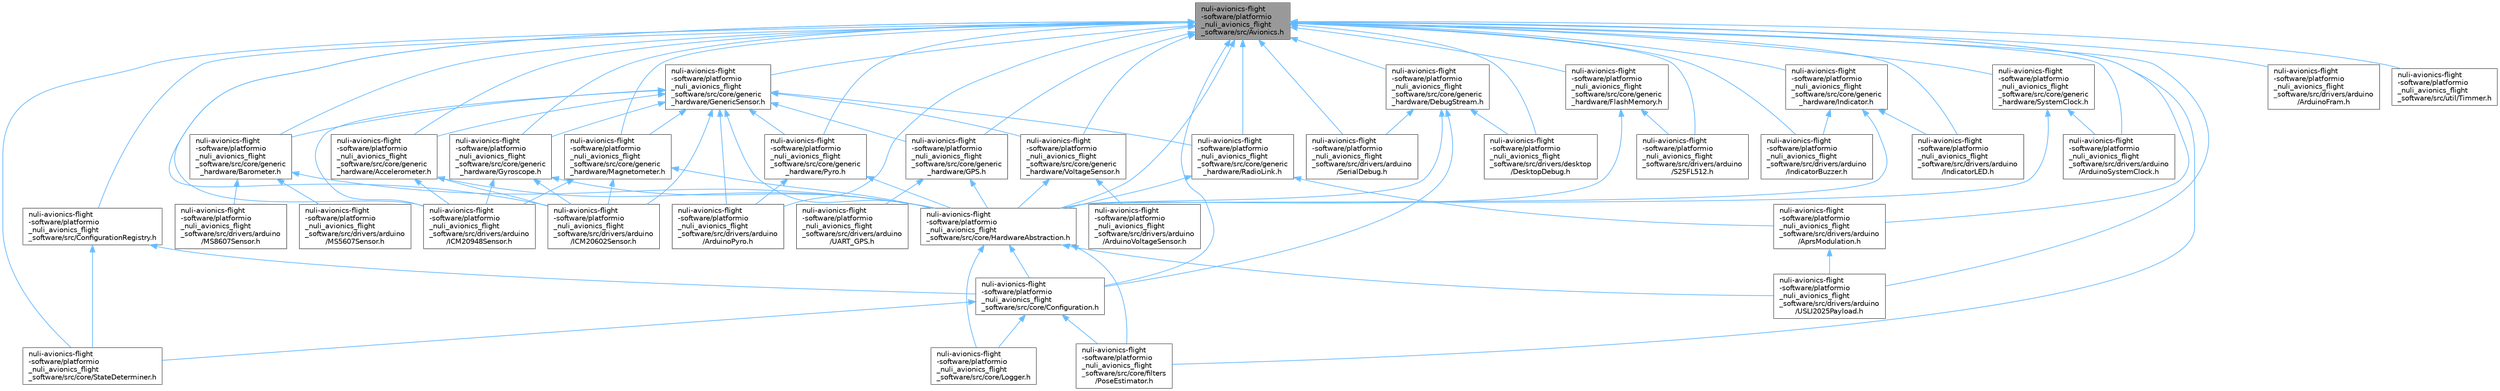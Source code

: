 digraph "nuli-avionics-flight-software/platformio_nuli_avionics_flight_software/src/Avionics.h"
{
 // LATEX_PDF_SIZE
  bgcolor="transparent";
  edge [fontname=Helvetica,fontsize=10,labelfontname=Helvetica,labelfontsize=10];
  node [fontname=Helvetica,fontsize=10,shape=box,height=0.2,width=0.4];
  Node1 [id="Node000001",label="nuli-avionics-flight\l-software/platformio\l_nuli_avionics_flight\l_software/src/Avionics.h",height=0.2,width=0.4,color="gray40", fillcolor="grey60", style="filled", fontcolor="black",tooltip="Global definitions for the codebase."];
  Node1 -> Node2 [id="edge1_Node000001_Node000002",dir="back",color="steelblue1",style="solid",tooltip=" "];
  Node2 [id="Node000002",label="nuli-avionics-flight\l-software/platformio\l_nuli_avionics_flight\l_software/src/ConfigurationRegistry.h",height=0.2,width=0.4,color="grey40", fillcolor="white", style="filled",URL="$ConfigurationRegistry_8h_source.html",tooltip=" "];
  Node2 -> Node3 [id="edge2_Node000002_Node000003",dir="back",color="steelblue1",style="solid",tooltip=" "];
  Node3 [id="Node000003",label="nuli-avionics-flight\l-software/platformio\l_nuli_avionics_flight\l_software/src/core/Configuration.h",height=0.2,width=0.4,color="grey40", fillcolor="white", style="filled",URL="$Configuration_8h_source.html",tooltip=" "];
  Node3 -> Node4 [id="edge3_Node000003_Node000004",dir="back",color="steelblue1",style="solid",tooltip=" "];
  Node4 [id="Node000004",label="nuli-avionics-flight\l-software/platformio\l_nuli_avionics_flight\l_software/src/core/Logger.h",height=0.2,width=0.4,color="grey40", fillcolor="white", style="filled",URL="$Logger_8h_source.html",tooltip=" "];
  Node3 -> Node5 [id="edge4_Node000003_Node000005",dir="back",color="steelblue1",style="solid",tooltip=" "];
  Node5 [id="Node000005",label="nuli-avionics-flight\l-software/platformio\l_nuli_avionics_flight\l_software/src/core/StateDeterminer.h",height=0.2,width=0.4,color="grey40", fillcolor="white", style="filled",URL="$StateDeterminer_8h_source.html",tooltip=" "];
  Node3 -> Node6 [id="edge5_Node000003_Node000006",dir="back",color="steelblue1",style="solid",tooltip=" "];
  Node6 [id="Node000006",label="nuli-avionics-flight\l-software/platformio\l_nuli_avionics_flight\l_software/src/core/filters\l/PoseEstimator.h",height=0.2,width=0.4,color="grey40", fillcolor="white", style="filled",URL="$PoseEstimator_8h_source.html",tooltip=" "];
  Node2 -> Node5 [id="edge6_Node000002_Node000005",dir="back",color="steelblue1",style="solid",tooltip=" "];
  Node1 -> Node3 [id="edge7_Node000001_Node000003",dir="back",color="steelblue1",style="solid",tooltip=" "];
  Node1 -> Node7 [id="edge8_Node000001_Node000007",dir="back",color="steelblue1",style="solid",tooltip=" "];
  Node7 [id="Node000007",label="nuli-avionics-flight\l-software/platformio\l_nuli_avionics_flight\l_software/src/core/HardwareAbstraction.h",height=0.2,width=0.4,color="grey40", fillcolor="white", style="filled",URL="$HardwareAbstraction_8h_source.html",tooltip=" "];
  Node7 -> Node3 [id="edge9_Node000007_Node000003",dir="back",color="steelblue1",style="solid",tooltip=" "];
  Node7 -> Node4 [id="edge10_Node000007_Node000004",dir="back",color="steelblue1",style="solid",tooltip=" "];
  Node7 -> Node6 [id="edge11_Node000007_Node000006",dir="back",color="steelblue1",style="solid",tooltip=" "];
  Node7 -> Node8 [id="edge12_Node000007_Node000008",dir="back",color="steelblue1",style="solid",tooltip=" "];
  Node8 [id="Node000008",label="nuli-avionics-flight\l-software/platformio\l_nuli_avionics_flight\l_software/src/drivers/arduino\l/USLI2025Payload.h",height=0.2,width=0.4,color="grey40", fillcolor="white", style="filled",URL="$USLI2025Payload_8h_source.html",tooltip=" "];
  Node1 -> Node5 [id="edge13_Node000001_Node000005",dir="back",color="steelblue1",style="solid",tooltip=" "];
  Node1 -> Node6 [id="edge14_Node000001_Node000006",dir="back",color="steelblue1",style="solid",tooltip=" "];
  Node1 -> Node9 [id="edge15_Node000001_Node000009",dir="back",color="steelblue1",style="solid",tooltip=" "];
  Node9 [id="Node000009",label="nuli-avionics-flight\l-software/platformio\l_nuli_avionics_flight\l_software/src/core/generic\l_hardware/Accelerometer.h",height=0.2,width=0.4,color="grey40", fillcolor="white", style="filled",URL="$Accelerometer_8h_source.html",tooltip=" "];
  Node9 -> Node7 [id="edge16_Node000009_Node000007",dir="back",color="steelblue1",style="solid",tooltip=" "];
  Node9 -> Node10 [id="edge17_Node000009_Node000010",dir="back",color="steelblue1",style="solid",tooltip=" "];
  Node10 [id="Node000010",label="nuli-avionics-flight\l-software/platformio\l_nuli_avionics_flight\l_software/src/drivers/arduino\l/ICM20602Sensor.h",height=0.2,width=0.4,color="grey40", fillcolor="white", style="filled",URL="$ICM20602Sensor_8h_source.html",tooltip=" "];
  Node9 -> Node11 [id="edge18_Node000009_Node000011",dir="back",color="steelblue1",style="solid",tooltip=" "];
  Node11 [id="Node000011",label="nuli-avionics-flight\l-software/platformio\l_nuli_avionics_flight\l_software/src/drivers/arduino\l/ICM20948Sensor.h",height=0.2,width=0.4,color="grey40", fillcolor="white", style="filled",URL="$ICM20948Sensor_8h_source.html",tooltip=" "];
  Node1 -> Node12 [id="edge19_Node000001_Node000012",dir="back",color="steelblue1",style="solid",tooltip=" "];
  Node12 [id="Node000012",label="nuli-avionics-flight\l-software/platformio\l_nuli_avionics_flight\l_software/src/core/generic\l_hardware/Barometer.h",height=0.2,width=0.4,color="grey40", fillcolor="white", style="filled",URL="$Barometer_8h_source.html",tooltip=" "];
  Node12 -> Node7 [id="edge20_Node000012_Node000007",dir="back",color="steelblue1",style="solid",tooltip=" "];
  Node12 -> Node13 [id="edge21_Node000012_Node000013",dir="back",color="steelblue1",style="solid",tooltip=" "];
  Node13 [id="Node000013",label="nuli-avionics-flight\l-software/platformio\l_nuli_avionics_flight\l_software/src/drivers/arduino\l/MS5607Sensor.h",height=0.2,width=0.4,color="grey40", fillcolor="white", style="filled",URL="$MS5607Sensor_8h_source.html",tooltip=" "];
  Node12 -> Node14 [id="edge22_Node000012_Node000014",dir="back",color="steelblue1",style="solid",tooltip=" "];
  Node14 [id="Node000014",label="nuli-avionics-flight\l-software/platformio\l_nuli_avionics_flight\l_software/src/drivers/arduino\l/MS8607Sensor.h",height=0.2,width=0.4,color="grey40", fillcolor="white", style="filled",URL="$MS8607Sensor_8h_source.html",tooltip=" "];
  Node1 -> Node15 [id="edge23_Node000001_Node000015",dir="back",color="steelblue1",style="solid",tooltip=" "];
  Node15 [id="Node000015",label="nuli-avionics-flight\l-software/platformio\l_nuli_avionics_flight\l_software/src/core/generic\l_hardware/DebugStream.h",height=0.2,width=0.4,color="grey40", fillcolor="white", style="filled",URL="$DebugStream_8h_source.html",tooltip=" "];
  Node15 -> Node3 [id="edge24_Node000015_Node000003",dir="back",color="steelblue1",style="solid",tooltip=" "];
  Node15 -> Node7 [id="edge25_Node000015_Node000007",dir="back",color="steelblue1",style="solid",tooltip=" "];
  Node15 -> Node16 [id="edge26_Node000015_Node000016",dir="back",color="steelblue1",style="solid",tooltip=" "];
  Node16 [id="Node000016",label="nuli-avionics-flight\l-software/platformio\l_nuli_avionics_flight\l_software/src/drivers/arduino\l/SerialDebug.h",height=0.2,width=0.4,color="grey40", fillcolor="white", style="filled",URL="$SerialDebug_8h_source.html",tooltip=" "];
  Node15 -> Node17 [id="edge27_Node000015_Node000017",dir="back",color="steelblue1",style="solid",tooltip=" "];
  Node17 [id="Node000017",label="nuli-avionics-flight\l-software/platformio\l_nuli_avionics_flight\l_software/src/drivers/desktop\l/DesktopDebug.h",height=0.2,width=0.4,color="grey40", fillcolor="white", style="filled",URL="$DesktopDebug_8h_source.html",tooltip=" "];
  Node1 -> Node18 [id="edge28_Node000001_Node000018",dir="back",color="steelblue1",style="solid",tooltip=" "];
  Node18 [id="Node000018",label="nuli-avionics-flight\l-software/platformio\l_nuli_avionics_flight\l_software/src/core/generic\l_hardware/FlashMemory.h",height=0.2,width=0.4,color="grey40", fillcolor="white", style="filled",URL="$FlashMemory_8h_source.html",tooltip=" "];
  Node18 -> Node7 [id="edge29_Node000018_Node000007",dir="back",color="steelblue1",style="solid",tooltip=" "];
  Node18 -> Node19 [id="edge30_Node000018_Node000019",dir="back",color="steelblue1",style="solid",tooltip=" "];
  Node19 [id="Node000019",label="nuli-avionics-flight\l-software/platformio\l_nuli_avionics_flight\l_software/src/drivers/arduino\l/S25FL512.h",height=0.2,width=0.4,color="grey40", fillcolor="white", style="filled",URL="$S25FL512_8h_source.html",tooltip=" "];
  Node1 -> Node20 [id="edge31_Node000001_Node000020",dir="back",color="steelblue1",style="solid",tooltip=" "];
  Node20 [id="Node000020",label="nuli-avionics-flight\l-software/platformio\l_nuli_avionics_flight\l_software/src/core/generic\l_hardware/GPS.h",height=0.2,width=0.4,color="grey40", fillcolor="white", style="filled",URL="$GPS_8h_source.html",tooltip=" "];
  Node20 -> Node7 [id="edge32_Node000020_Node000007",dir="back",color="steelblue1",style="solid",tooltip=" "];
  Node20 -> Node21 [id="edge33_Node000020_Node000021",dir="back",color="steelblue1",style="solid",tooltip=" "];
  Node21 [id="Node000021",label="nuli-avionics-flight\l-software/platformio\l_nuli_avionics_flight\l_software/src/drivers/arduino\l/UART_GPS.h",height=0.2,width=0.4,color="grey40", fillcolor="white", style="filled",URL="$UART__GPS_8h_source.html",tooltip=" "];
  Node1 -> Node22 [id="edge34_Node000001_Node000022",dir="back",color="steelblue1",style="solid",tooltip=" "];
  Node22 [id="Node000022",label="nuli-avionics-flight\l-software/platformio\l_nuli_avionics_flight\l_software/src/core/generic\l_hardware/GenericSensor.h",height=0.2,width=0.4,color="grey40", fillcolor="white", style="filled",URL="$GenericSensor_8h_source.html",tooltip=" "];
  Node22 -> Node7 [id="edge35_Node000022_Node000007",dir="back",color="steelblue1",style="solid",tooltip=" "];
  Node22 -> Node9 [id="edge36_Node000022_Node000009",dir="back",color="steelblue1",style="solid",tooltip=" "];
  Node22 -> Node12 [id="edge37_Node000022_Node000012",dir="back",color="steelblue1",style="solid",tooltip=" "];
  Node22 -> Node20 [id="edge38_Node000022_Node000020",dir="back",color="steelblue1",style="solid",tooltip=" "];
  Node22 -> Node23 [id="edge39_Node000022_Node000023",dir="back",color="steelblue1",style="solid",tooltip=" "];
  Node23 [id="Node000023",label="nuli-avionics-flight\l-software/platformio\l_nuli_avionics_flight\l_software/src/core/generic\l_hardware/Gyroscope.h",height=0.2,width=0.4,color="grey40", fillcolor="white", style="filled",URL="$Gyroscope_8h_source.html",tooltip=" "];
  Node23 -> Node7 [id="edge40_Node000023_Node000007",dir="back",color="steelblue1",style="solid",tooltip=" "];
  Node23 -> Node10 [id="edge41_Node000023_Node000010",dir="back",color="steelblue1",style="solid",tooltip=" "];
  Node23 -> Node11 [id="edge42_Node000023_Node000011",dir="back",color="steelblue1",style="solid",tooltip=" "];
  Node22 -> Node24 [id="edge43_Node000022_Node000024",dir="back",color="steelblue1",style="solid",tooltip=" "];
  Node24 [id="Node000024",label="nuli-avionics-flight\l-software/platformio\l_nuli_avionics_flight\l_software/src/core/generic\l_hardware/Magnetometer.h",height=0.2,width=0.4,color="grey40", fillcolor="white", style="filled",URL="$Magnetometer_8h_source.html",tooltip=" "];
  Node24 -> Node7 [id="edge44_Node000024_Node000007",dir="back",color="steelblue1",style="solid",tooltip=" "];
  Node24 -> Node10 [id="edge45_Node000024_Node000010",dir="back",color="steelblue1",style="solid",tooltip=" "];
  Node24 -> Node11 [id="edge46_Node000024_Node000011",dir="back",color="steelblue1",style="solid",tooltip=" "];
  Node22 -> Node25 [id="edge47_Node000022_Node000025",dir="back",color="steelblue1",style="solid",tooltip=" "];
  Node25 [id="Node000025",label="nuli-avionics-flight\l-software/platformio\l_nuli_avionics_flight\l_software/src/core/generic\l_hardware/Pyro.h",height=0.2,width=0.4,color="grey40", fillcolor="white", style="filled",URL="$Pyro_8h_source.html",tooltip=" "];
  Node25 -> Node7 [id="edge48_Node000025_Node000007",dir="back",color="steelblue1",style="solid",tooltip=" "];
  Node25 -> Node26 [id="edge49_Node000025_Node000026",dir="back",color="steelblue1",style="solid",tooltip=" "];
  Node26 [id="Node000026",label="nuli-avionics-flight\l-software/platformio\l_nuli_avionics_flight\l_software/src/drivers/arduino\l/ArduinoPyro.h",height=0.2,width=0.4,color="grey40", fillcolor="white", style="filled",URL="$ArduinoPyro_8h_source.html",tooltip=" "];
  Node22 -> Node27 [id="edge50_Node000022_Node000027",dir="back",color="steelblue1",style="solid",tooltip=" "];
  Node27 [id="Node000027",label="nuli-avionics-flight\l-software/platformio\l_nuli_avionics_flight\l_software/src/core/generic\l_hardware/RadioLink.h",height=0.2,width=0.4,color="grey40", fillcolor="white", style="filled",URL="$RadioLink_8h_source.html",tooltip=" "];
  Node27 -> Node7 [id="edge51_Node000027_Node000007",dir="back",color="steelblue1",style="solid",tooltip=" "];
  Node27 -> Node28 [id="edge52_Node000027_Node000028",dir="back",color="steelblue1",style="solid",tooltip=" "];
  Node28 [id="Node000028",label="nuli-avionics-flight\l-software/platformio\l_nuli_avionics_flight\l_software/src/drivers/arduino\l/AprsModulation.h",height=0.2,width=0.4,color="grey40", fillcolor="white", style="filled",URL="$AprsModulation_8h_source.html",tooltip=" "];
  Node28 -> Node8 [id="edge53_Node000028_Node000008",dir="back",color="steelblue1",style="solid",tooltip=" "];
  Node22 -> Node29 [id="edge54_Node000022_Node000029",dir="back",color="steelblue1",style="solid",tooltip=" "];
  Node29 [id="Node000029",label="nuli-avionics-flight\l-software/platformio\l_nuli_avionics_flight\l_software/src/core/generic\l_hardware/VoltageSensor.h",height=0.2,width=0.4,color="grey40", fillcolor="white", style="filled",URL="$VoltageSensor_8h_source.html",tooltip=" "];
  Node29 -> Node7 [id="edge55_Node000029_Node000007",dir="back",color="steelblue1",style="solid",tooltip=" "];
  Node29 -> Node30 [id="edge56_Node000029_Node000030",dir="back",color="steelblue1",style="solid",tooltip=" "];
  Node30 [id="Node000030",label="nuli-avionics-flight\l-software/platformio\l_nuli_avionics_flight\l_software/src/drivers/arduino\l/ArduinoVoltageSensor.h",height=0.2,width=0.4,color="grey40", fillcolor="white", style="filled",URL="$ArduinoVoltageSensor_8h_source.html",tooltip=" "];
  Node22 -> Node26 [id="edge57_Node000022_Node000026",dir="back",color="steelblue1",style="solid",tooltip=" "];
  Node22 -> Node10 [id="edge58_Node000022_Node000010",dir="back",color="steelblue1",style="solid",tooltip=" "];
  Node22 -> Node11 [id="edge59_Node000022_Node000011",dir="back",color="steelblue1",style="solid",tooltip=" "];
  Node1 -> Node23 [id="edge60_Node000001_Node000023",dir="back",color="steelblue1",style="solid",tooltip=" "];
  Node1 -> Node31 [id="edge61_Node000001_Node000031",dir="back",color="steelblue1",style="solid",tooltip=" "];
  Node31 [id="Node000031",label="nuli-avionics-flight\l-software/platformio\l_nuli_avionics_flight\l_software/src/core/generic\l_hardware/Indicator.h",height=0.2,width=0.4,color="grey40", fillcolor="white", style="filled",URL="$Indicator_8h_source.html",tooltip=" "];
  Node31 -> Node7 [id="edge62_Node000031_Node000007",dir="back",color="steelblue1",style="solid",tooltip=" "];
  Node31 -> Node32 [id="edge63_Node000031_Node000032",dir="back",color="steelblue1",style="solid",tooltip=" "];
  Node32 [id="Node000032",label="nuli-avionics-flight\l-software/platformio\l_nuli_avionics_flight\l_software/src/drivers/arduino\l/IndicatorBuzzer.h",height=0.2,width=0.4,color="grey40", fillcolor="white", style="filled",URL="$IndicatorBuzzer_8h_source.html",tooltip=" "];
  Node31 -> Node33 [id="edge64_Node000031_Node000033",dir="back",color="steelblue1",style="solid",tooltip=" "];
  Node33 [id="Node000033",label="nuli-avionics-flight\l-software/platformio\l_nuli_avionics_flight\l_software/src/drivers/arduino\l/IndicatorLED.h",height=0.2,width=0.4,color="grey40", fillcolor="white", style="filled",URL="$IndicatorLED_8h_source.html",tooltip=" "];
  Node1 -> Node24 [id="edge65_Node000001_Node000024",dir="back",color="steelblue1",style="solid",tooltip=" "];
  Node1 -> Node25 [id="edge66_Node000001_Node000025",dir="back",color="steelblue1",style="solid",tooltip=" "];
  Node1 -> Node27 [id="edge67_Node000001_Node000027",dir="back",color="steelblue1",style="solid",tooltip=" "];
  Node1 -> Node34 [id="edge68_Node000001_Node000034",dir="back",color="steelblue1",style="solid",tooltip=" "];
  Node34 [id="Node000034",label="nuli-avionics-flight\l-software/platformio\l_nuli_avionics_flight\l_software/src/core/generic\l_hardware/SystemClock.h",height=0.2,width=0.4,color="grey40", fillcolor="white", style="filled",URL="$SystemClock_8h_source.html",tooltip=" "];
  Node34 -> Node7 [id="edge69_Node000034_Node000007",dir="back",color="steelblue1",style="solid",tooltip=" "];
  Node34 -> Node35 [id="edge70_Node000034_Node000035",dir="back",color="steelblue1",style="solid",tooltip=" "];
  Node35 [id="Node000035",label="nuli-avionics-flight\l-software/platformio\l_nuli_avionics_flight\l_software/src/drivers/arduino\l/ArduinoSystemClock.h",height=0.2,width=0.4,color="grey40", fillcolor="white", style="filled",URL="$ArduinoSystemClock_8h_source.html",tooltip=" "];
  Node1 -> Node29 [id="edge71_Node000001_Node000029",dir="back",color="steelblue1",style="solid",tooltip=" "];
  Node1 -> Node28 [id="edge72_Node000001_Node000028",dir="back",color="steelblue1",style="solid",tooltip=" "];
  Node1 -> Node36 [id="edge73_Node000001_Node000036",dir="back",color="steelblue1",style="solid",tooltip=" "];
  Node36 [id="Node000036",label="nuli-avionics-flight\l-software/platformio\l_nuli_avionics_flight\l_software/src/drivers/arduino\l/ArduinoFram.h",height=0.2,width=0.4,color="grey40", fillcolor="white", style="filled",URL="$ArduinoFram_8h_source.html",tooltip=" "];
  Node1 -> Node26 [id="edge74_Node000001_Node000026",dir="back",color="steelblue1",style="solid",tooltip=" "];
  Node1 -> Node35 [id="edge75_Node000001_Node000035",dir="back",color="steelblue1",style="solid",tooltip=" "];
  Node1 -> Node10 [id="edge76_Node000001_Node000010",dir="back",color="steelblue1",style="solid",tooltip=" "];
  Node1 -> Node11 [id="edge77_Node000001_Node000011",dir="back",color="steelblue1",style="solid",tooltip=" "];
  Node1 -> Node32 [id="edge78_Node000001_Node000032",dir="back",color="steelblue1",style="solid",tooltip=" "];
  Node1 -> Node33 [id="edge79_Node000001_Node000033",dir="back",color="steelblue1",style="solid",tooltip=" "];
  Node1 -> Node19 [id="edge80_Node000001_Node000019",dir="back",color="steelblue1",style="solid",tooltip=" "];
  Node1 -> Node16 [id="edge81_Node000001_Node000016",dir="back",color="steelblue1",style="solid",tooltip=" "];
  Node1 -> Node8 [id="edge82_Node000001_Node000008",dir="back",color="steelblue1",style="solid",tooltip=" "];
  Node1 -> Node17 [id="edge83_Node000001_Node000017",dir="back",color="steelblue1",style="solid",tooltip=" "];
  Node1 -> Node37 [id="edge84_Node000001_Node000037",dir="back",color="steelblue1",style="solid",tooltip=" "];
  Node37 [id="Node000037",label="nuli-avionics-flight\l-software/platformio\l_nuli_avionics_flight\l_software/src/util/Timmer.h",height=0.2,width=0.4,color="grey40", fillcolor="white", style="filled",URL="$Timmer_8h_source.html",tooltip=" "];
}
